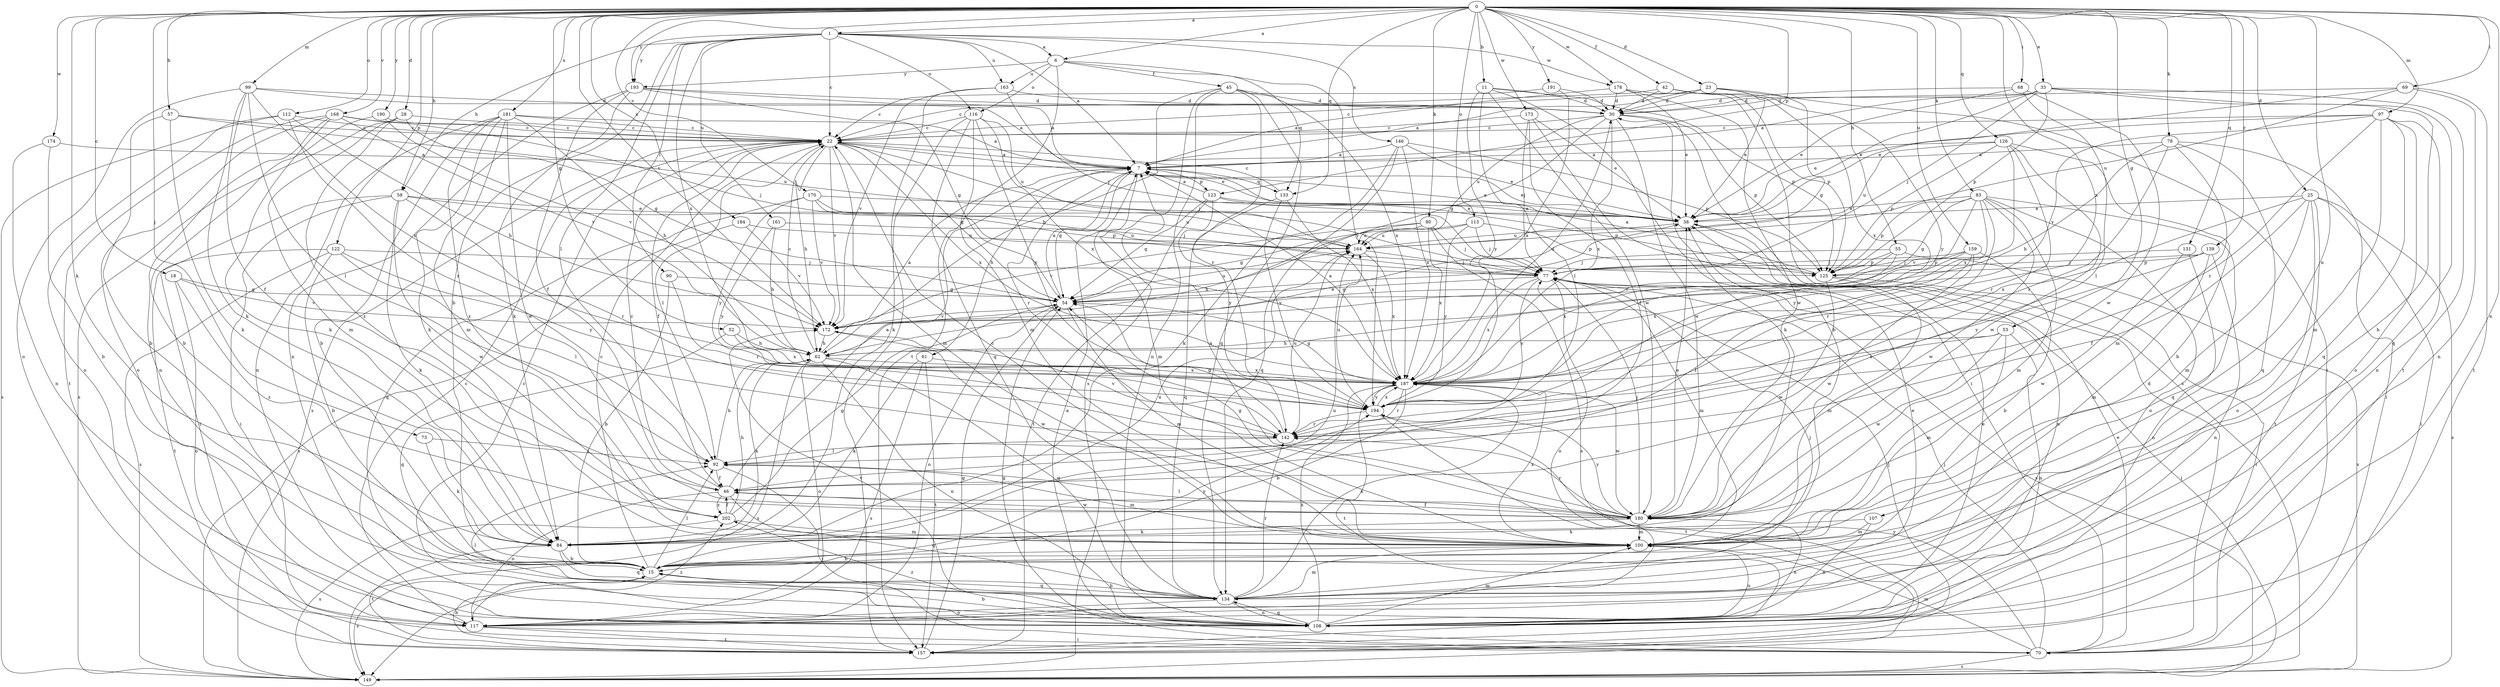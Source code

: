 strict digraph  {
0;
1;
6;
7;
11;
15;
18;
22;
23;
25;
28;
30;
33;
38;
42;
45;
46;
52;
53;
54;
55;
57;
58;
61;
62;
68;
69;
70;
73;
77;
78;
80;
83;
84;
90;
92;
97;
99;
100;
107;
108;
112;
113;
116;
117;
122;
123;
125;
126;
131;
133;
134;
139;
142;
146;
149;
157;
159;
161;
163;
164;
168;
170;
172;
173;
174;
178;
180;
181;
184;
187;
190;
191;
193;
194;
202;
0 -> 1  [label=a];
0 -> 6  [label=a];
0 -> 11  [label=b];
0 -> 18  [label=c];
0 -> 23  [label=d];
0 -> 25  [label=d];
0 -> 28  [label=d];
0 -> 33  [label=e];
0 -> 42  [label=f];
0 -> 52  [label=g];
0 -> 53  [label=g];
0 -> 55  [label=h];
0 -> 57  [label=h];
0 -> 58  [label=h];
0 -> 68  [label=i];
0 -> 69  [label=i];
0 -> 73  [label=j];
0 -> 78  [label=k];
0 -> 80  [label=k];
0 -> 83  [label=k];
0 -> 84  [label=k];
0 -> 97  [label=m];
0 -> 99  [label=m];
0 -> 107  [label=n];
0 -> 108  [label=n];
0 -> 112  [label=o];
0 -> 113  [label=o];
0 -> 122  [label=p];
0 -> 123  [label=p];
0 -> 126  [label=q];
0 -> 131  [label=q];
0 -> 133  [label=q];
0 -> 139  [label=r];
0 -> 159  [label=u];
0 -> 168  [label=v];
0 -> 170  [label=v];
0 -> 172  [label=v];
0 -> 173  [label=w];
0 -> 174  [label=w];
0 -> 178  [label=w];
0 -> 181  [label=x];
0 -> 184  [label=x];
0 -> 187  [label=x];
0 -> 190  [label=y];
0 -> 191  [label=y];
0 -> 193  [label=y];
1 -> 6  [label=a];
1 -> 7  [label=a];
1 -> 15  [label=b];
1 -> 22  [label=c];
1 -> 58  [label=h];
1 -> 90  [label=l];
1 -> 92  [label=l];
1 -> 116  [label=o];
1 -> 146  [label=s];
1 -> 161  [label=u];
1 -> 163  [label=u];
1 -> 178  [label=w];
1 -> 187  [label=x];
1 -> 193  [label=y];
6 -> 45  [label=f];
6 -> 116  [label=o];
6 -> 133  [label=q];
6 -> 157  [label=t];
6 -> 163  [label=u];
6 -> 193  [label=y];
6 -> 194  [label=y];
7 -> 38  [label=e];
7 -> 54  [label=g];
7 -> 61  [label=h];
7 -> 100  [label=m];
7 -> 123  [label=p];
7 -> 133  [label=q];
7 -> 142  [label=r];
11 -> 15  [label=b];
11 -> 30  [label=d];
11 -> 92  [label=l];
11 -> 125  [label=p];
11 -> 180  [label=w];
11 -> 194  [label=y];
15 -> 22  [label=c];
15 -> 92  [label=l];
15 -> 134  [label=q];
15 -> 149  [label=s];
15 -> 164  [label=u];
15 -> 194  [label=y];
18 -> 54  [label=g];
18 -> 117  [label=o];
18 -> 172  [label=v];
18 -> 202  [label=z];
22 -> 7  [label=a];
22 -> 38  [label=e];
22 -> 46  [label=f];
22 -> 54  [label=g];
22 -> 62  [label=h];
22 -> 77  [label=j];
22 -> 92  [label=l];
22 -> 100  [label=m];
22 -> 149  [label=s];
22 -> 172  [label=v];
22 -> 187  [label=x];
23 -> 7  [label=a];
23 -> 22  [label=c];
23 -> 30  [label=d];
23 -> 38  [label=e];
23 -> 54  [label=g];
23 -> 70  [label=i];
25 -> 38  [label=e];
25 -> 46  [label=f];
25 -> 70  [label=i];
25 -> 100  [label=m];
25 -> 117  [label=o];
25 -> 149  [label=s];
25 -> 157  [label=t];
25 -> 187  [label=x];
28 -> 22  [label=c];
28 -> 54  [label=g];
28 -> 100  [label=m];
28 -> 149  [label=s];
28 -> 202  [label=z];
30 -> 22  [label=c];
30 -> 54  [label=g];
30 -> 84  [label=k];
30 -> 125  [label=p];
30 -> 164  [label=u];
30 -> 180  [label=w];
30 -> 187  [label=x];
33 -> 7  [label=a];
33 -> 15  [label=b];
33 -> 30  [label=d];
33 -> 38  [label=e];
33 -> 77  [label=j];
33 -> 125  [label=p];
33 -> 134  [label=q];
33 -> 157  [label=t];
38 -> 7  [label=a];
38 -> 108  [label=n];
38 -> 164  [label=u];
42 -> 22  [label=c];
42 -> 30  [label=d];
42 -> 125  [label=p];
42 -> 187  [label=x];
42 -> 194  [label=y];
45 -> 30  [label=d];
45 -> 62  [label=h];
45 -> 108  [label=n];
45 -> 134  [label=q];
45 -> 142  [label=r];
45 -> 149  [label=s];
45 -> 187  [label=x];
46 -> 7  [label=a];
46 -> 22  [label=c];
46 -> 117  [label=o];
46 -> 134  [label=q];
46 -> 180  [label=w];
46 -> 202  [label=z];
52 -> 62  [label=h];
52 -> 134  [label=q];
52 -> 187  [label=x];
53 -> 62  [label=h];
53 -> 100  [label=m];
53 -> 108  [label=n];
53 -> 180  [label=w];
53 -> 187  [label=x];
54 -> 7  [label=a];
54 -> 100  [label=m];
54 -> 117  [label=o];
54 -> 164  [label=u];
54 -> 172  [label=v];
55 -> 77  [label=j];
55 -> 125  [label=p];
55 -> 149  [label=s];
55 -> 172  [label=v];
55 -> 187  [label=x];
57 -> 15  [label=b];
57 -> 22  [label=c];
57 -> 84  [label=k];
57 -> 164  [label=u];
58 -> 38  [label=e];
58 -> 70  [label=i];
58 -> 84  [label=k];
58 -> 125  [label=p];
58 -> 142  [label=r];
58 -> 157  [label=t];
58 -> 180  [label=w];
61 -> 84  [label=k];
61 -> 149  [label=s];
61 -> 157  [label=t];
61 -> 187  [label=x];
62 -> 7  [label=a];
62 -> 22  [label=c];
62 -> 38  [label=e];
62 -> 84  [label=k];
62 -> 108  [label=n];
62 -> 117  [label=o];
62 -> 134  [label=q];
62 -> 149  [label=s];
62 -> 187  [label=x];
68 -> 30  [label=d];
68 -> 38  [label=e];
68 -> 92  [label=l];
68 -> 180  [label=w];
69 -> 30  [label=d];
69 -> 38  [label=e];
69 -> 108  [label=n];
69 -> 157  [label=t];
69 -> 164  [label=u];
70 -> 7  [label=a];
70 -> 30  [label=d];
70 -> 38  [label=e];
70 -> 54  [label=g];
70 -> 77  [label=j];
70 -> 100  [label=m];
70 -> 149  [label=s];
70 -> 194  [label=y];
73 -> 84  [label=k];
73 -> 92  [label=l];
77 -> 54  [label=g];
77 -> 100  [label=m];
77 -> 117  [label=o];
77 -> 149  [label=s];
77 -> 187  [label=x];
77 -> 194  [label=y];
78 -> 7  [label=a];
78 -> 62  [label=h];
78 -> 70  [label=i];
78 -> 100  [label=m];
78 -> 134  [label=q];
78 -> 142  [label=r];
80 -> 62  [label=h];
80 -> 77  [label=j];
80 -> 149  [label=s];
80 -> 164  [label=u];
80 -> 172  [label=v];
80 -> 187  [label=x];
83 -> 38  [label=e];
83 -> 54  [label=g];
83 -> 100  [label=m];
83 -> 117  [label=o];
83 -> 125  [label=p];
83 -> 134  [label=q];
83 -> 142  [label=r];
83 -> 172  [label=v];
83 -> 180  [label=w];
83 -> 194  [label=y];
84 -> 15  [label=b];
84 -> 134  [label=q];
84 -> 157  [label=t];
84 -> 164  [label=u];
90 -> 15  [label=b];
90 -> 54  [label=g];
90 -> 142  [label=r];
92 -> 46  [label=f];
92 -> 62  [label=h];
92 -> 70  [label=i];
92 -> 100  [label=m];
97 -> 22  [label=c];
97 -> 38  [label=e];
97 -> 100  [label=m];
97 -> 108  [label=n];
97 -> 117  [label=o];
97 -> 134  [label=q];
97 -> 142  [label=r];
97 -> 172  [label=v];
99 -> 7  [label=a];
99 -> 30  [label=d];
99 -> 46  [label=f];
99 -> 84  [label=k];
99 -> 92  [label=l];
99 -> 117  [label=o];
99 -> 187  [label=x];
100 -> 15  [label=b];
100 -> 22  [label=c];
100 -> 108  [label=n];
100 -> 187  [label=x];
107 -> 84  [label=k];
107 -> 100  [label=m];
107 -> 108  [label=n];
108 -> 15  [label=b];
108 -> 22  [label=c];
108 -> 38  [label=e];
108 -> 92  [label=l];
108 -> 100  [label=m];
108 -> 134  [label=q];
108 -> 172  [label=v];
108 -> 187  [label=x];
108 -> 202  [label=z];
112 -> 22  [label=c];
112 -> 62  [label=h];
112 -> 117  [label=o];
112 -> 142  [label=r];
112 -> 149  [label=s];
113 -> 54  [label=g];
113 -> 77  [label=j];
113 -> 125  [label=p];
113 -> 164  [label=u];
113 -> 194  [label=y];
116 -> 22  [label=c];
116 -> 84  [label=k];
116 -> 100  [label=m];
116 -> 134  [label=q];
116 -> 164  [label=u];
116 -> 187  [label=x];
116 -> 194  [label=y];
117 -> 22  [label=c];
117 -> 70  [label=i];
117 -> 157  [label=t];
117 -> 202  [label=z];
122 -> 15  [label=b];
122 -> 77  [label=j];
122 -> 92  [label=l];
122 -> 149  [label=s];
122 -> 157  [label=t];
122 -> 194  [label=y];
123 -> 7  [label=a];
123 -> 38  [label=e];
123 -> 54  [label=g];
123 -> 125  [label=p];
123 -> 157  [label=t];
123 -> 194  [label=y];
125 -> 7  [label=a];
125 -> 70  [label=i];
125 -> 100  [label=m];
125 -> 180  [label=w];
126 -> 7  [label=a];
126 -> 15  [label=b];
126 -> 125  [label=p];
126 -> 142  [label=r];
126 -> 164  [label=u];
126 -> 180  [label=w];
126 -> 187  [label=x];
131 -> 77  [label=j];
131 -> 108  [label=n];
131 -> 180  [label=w];
133 -> 22  [label=c];
133 -> 134  [label=q];
133 -> 187  [label=x];
133 -> 194  [label=y];
134 -> 15  [label=b];
134 -> 38  [label=e];
134 -> 77  [label=j];
134 -> 100  [label=m];
134 -> 108  [label=n];
134 -> 117  [label=o];
134 -> 142  [label=r];
134 -> 187  [label=x];
139 -> 77  [label=j];
139 -> 100  [label=m];
139 -> 108  [label=n];
139 -> 125  [label=p];
139 -> 194  [label=y];
142 -> 54  [label=g];
142 -> 92  [label=l];
142 -> 164  [label=u];
142 -> 172  [label=v];
146 -> 7  [label=a];
146 -> 38  [label=e];
146 -> 84  [label=k];
146 -> 125  [label=p];
146 -> 134  [label=q];
146 -> 187  [label=x];
149 -> 77  [label=j];
157 -> 15  [label=b];
157 -> 54  [label=g];
157 -> 77  [label=j];
159 -> 15  [label=b];
159 -> 46  [label=f];
159 -> 77  [label=j];
159 -> 125  [label=p];
159 -> 180  [label=w];
159 -> 187  [label=x];
161 -> 62  [label=h];
161 -> 164  [label=u];
161 -> 194  [label=y];
163 -> 30  [label=d];
163 -> 77  [label=j];
163 -> 157  [label=t];
163 -> 172  [label=v];
164 -> 77  [label=j];
164 -> 187  [label=x];
168 -> 22  [label=c];
168 -> 77  [label=j];
168 -> 84  [label=k];
168 -> 108  [label=n];
168 -> 117  [label=o];
168 -> 157  [label=t];
168 -> 172  [label=v];
170 -> 38  [label=e];
170 -> 77  [label=j];
170 -> 134  [label=q];
170 -> 164  [label=u];
170 -> 172  [label=v];
170 -> 194  [label=y];
172 -> 62  [label=h];
172 -> 180  [label=w];
173 -> 22  [label=c];
173 -> 38  [label=e];
173 -> 46  [label=f];
173 -> 70  [label=i];
173 -> 77  [label=j];
174 -> 7  [label=a];
174 -> 15  [label=b];
174 -> 108  [label=n];
178 -> 7  [label=a];
178 -> 30  [label=d];
178 -> 38  [label=e];
178 -> 149  [label=s];
178 -> 180  [label=w];
180 -> 7  [label=a];
180 -> 38  [label=e];
180 -> 46  [label=f];
180 -> 54  [label=g];
180 -> 77  [label=j];
180 -> 84  [label=k];
180 -> 92  [label=l];
180 -> 100  [label=m];
180 -> 108  [label=n];
180 -> 142  [label=r];
180 -> 194  [label=y];
181 -> 7  [label=a];
181 -> 15  [label=b];
181 -> 22  [label=c];
181 -> 62  [label=h];
181 -> 84  [label=k];
181 -> 100  [label=m];
181 -> 108  [label=n];
181 -> 180  [label=w];
181 -> 202  [label=z];
184 -> 149  [label=s];
184 -> 164  [label=u];
184 -> 172  [label=v];
187 -> 7  [label=a];
187 -> 15  [label=b];
187 -> 30  [label=d];
187 -> 54  [label=g];
187 -> 142  [label=r];
187 -> 157  [label=t];
187 -> 180  [label=w];
187 -> 194  [label=y];
190 -> 15  [label=b];
190 -> 22  [label=c];
190 -> 172  [label=v];
191 -> 22  [label=c];
191 -> 30  [label=d];
191 -> 187  [label=x];
193 -> 7  [label=a];
193 -> 30  [label=d];
193 -> 46  [label=f];
193 -> 54  [label=g];
193 -> 84  [label=k];
193 -> 108  [label=n];
194 -> 142  [label=r];
194 -> 157  [label=t];
194 -> 164  [label=u];
194 -> 187  [label=x];
202 -> 46  [label=f];
202 -> 54  [label=g];
202 -> 62  [label=h];
202 -> 100  [label=m];
202 -> 149  [label=s];
}
